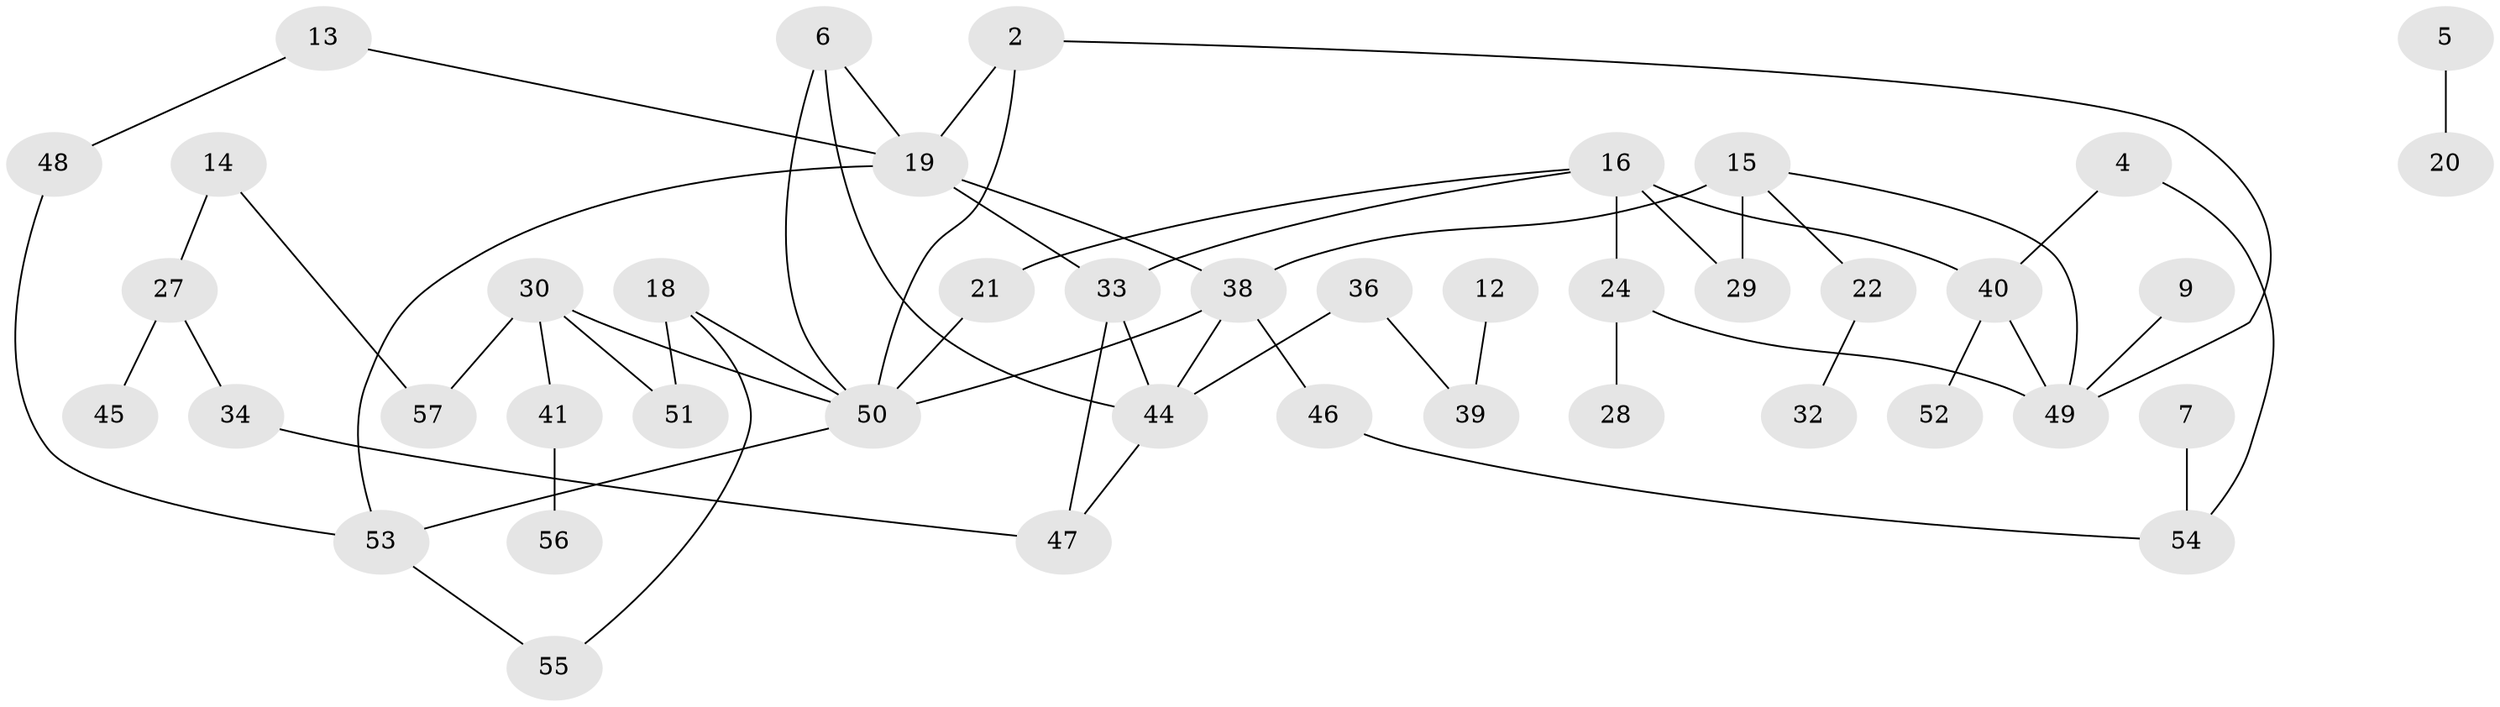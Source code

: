 // original degree distribution, {1: 0.2920353982300885, 2: 0.24778761061946902, 0: 0.10619469026548672, 3: 0.20353982300884957, 6: 0.008849557522123894, 5: 0.017699115044247787, 4: 0.11504424778761062, 8: 0.008849557522123894}
// Generated by graph-tools (version 1.1) at 2025/00/03/09/25 03:00:43]
// undirected, 43 vertices, 57 edges
graph export_dot {
graph [start="1"]
  node [color=gray90,style=filled];
  2;
  4;
  5;
  6;
  7;
  9;
  12;
  13;
  14;
  15;
  16;
  18;
  19;
  20;
  21;
  22;
  24;
  27;
  28;
  29;
  30;
  32;
  33;
  34;
  36;
  38;
  39;
  40;
  41;
  44;
  45;
  46;
  47;
  48;
  49;
  50;
  51;
  52;
  53;
  54;
  55;
  56;
  57;
  2 -- 19 [weight=1.0];
  2 -- 49 [weight=1.0];
  2 -- 50 [weight=1.0];
  4 -- 40 [weight=1.0];
  4 -- 54 [weight=1.0];
  5 -- 20 [weight=1.0];
  6 -- 19 [weight=1.0];
  6 -- 44 [weight=1.0];
  6 -- 50 [weight=1.0];
  7 -- 54 [weight=1.0];
  9 -- 49 [weight=1.0];
  12 -- 39 [weight=1.0];
  13 -- 19 [weight=1.0];
  13 -- 48 [weight=1.0];
  14 -- 27 [weight=1.0];
  14 -- 57 [weight=1.0];
  15 -- 22 [weight=1.0];
  15 -- 29 [weight=2.0];
  15 -- 38 [weight=1.0];
  15 -- 49 [weight=1.0];
  16 -- 21 [weight=1.0];
  16 -- 24 [weight=1.0];
  16 -- 29 [weight=1.0];
  16 -- 33 [weight=1.0];
  16 -- 40 [weight=2.0];
  18 -- 50 [weight=1.0];
  18 -- 51 [weight=1.0];
  18 -- 55 [weight=1.0];
  19 -- 33 [weight=2.0];
  19 -- 38 [weight=1.0];
  19 -- 53 [weight=1.0];
  21 -- 50 [weight=1.0];
  22 -- 32 [weight=1.0];
  24 -- 28 [weight=1.0];
  24 -- 49 [weight=1.0];
  27 -- 34 [weight=1.0];
  27 -- 45 [weight=1.0];
  30 -- 41 [weight=1.0];
  30 -- 50 [weight=1.0];
  30 -- 51 [weight=1.0];
  30 -- 57 [weight=1.0];
  33 -- 44 [weight=1.0];
  33 -- 47 [weight=1.0];
  34 -- 47 [weight=1.0];
  36 -- 39 [weight=1.0];
  36 -- 44 [weight=1.0];
  38 -- 44 [weight=1.0];
  38 -- 46 [weight=1.0];
  38 -- 50 [weight=1.0];
  40 -- 49 [weight=2.0];
  40 -- 52 [weight=1.0];
  41 -- 56 [weight=1.0];
  44 -- 47 [weight=1.0];
  46 -- 54 [weight=1.0];
  48 -- 53 [weight=1.0];
  50 -- 53 [weight=1.0];
  53 -- 55 [weight=1.0];
}
